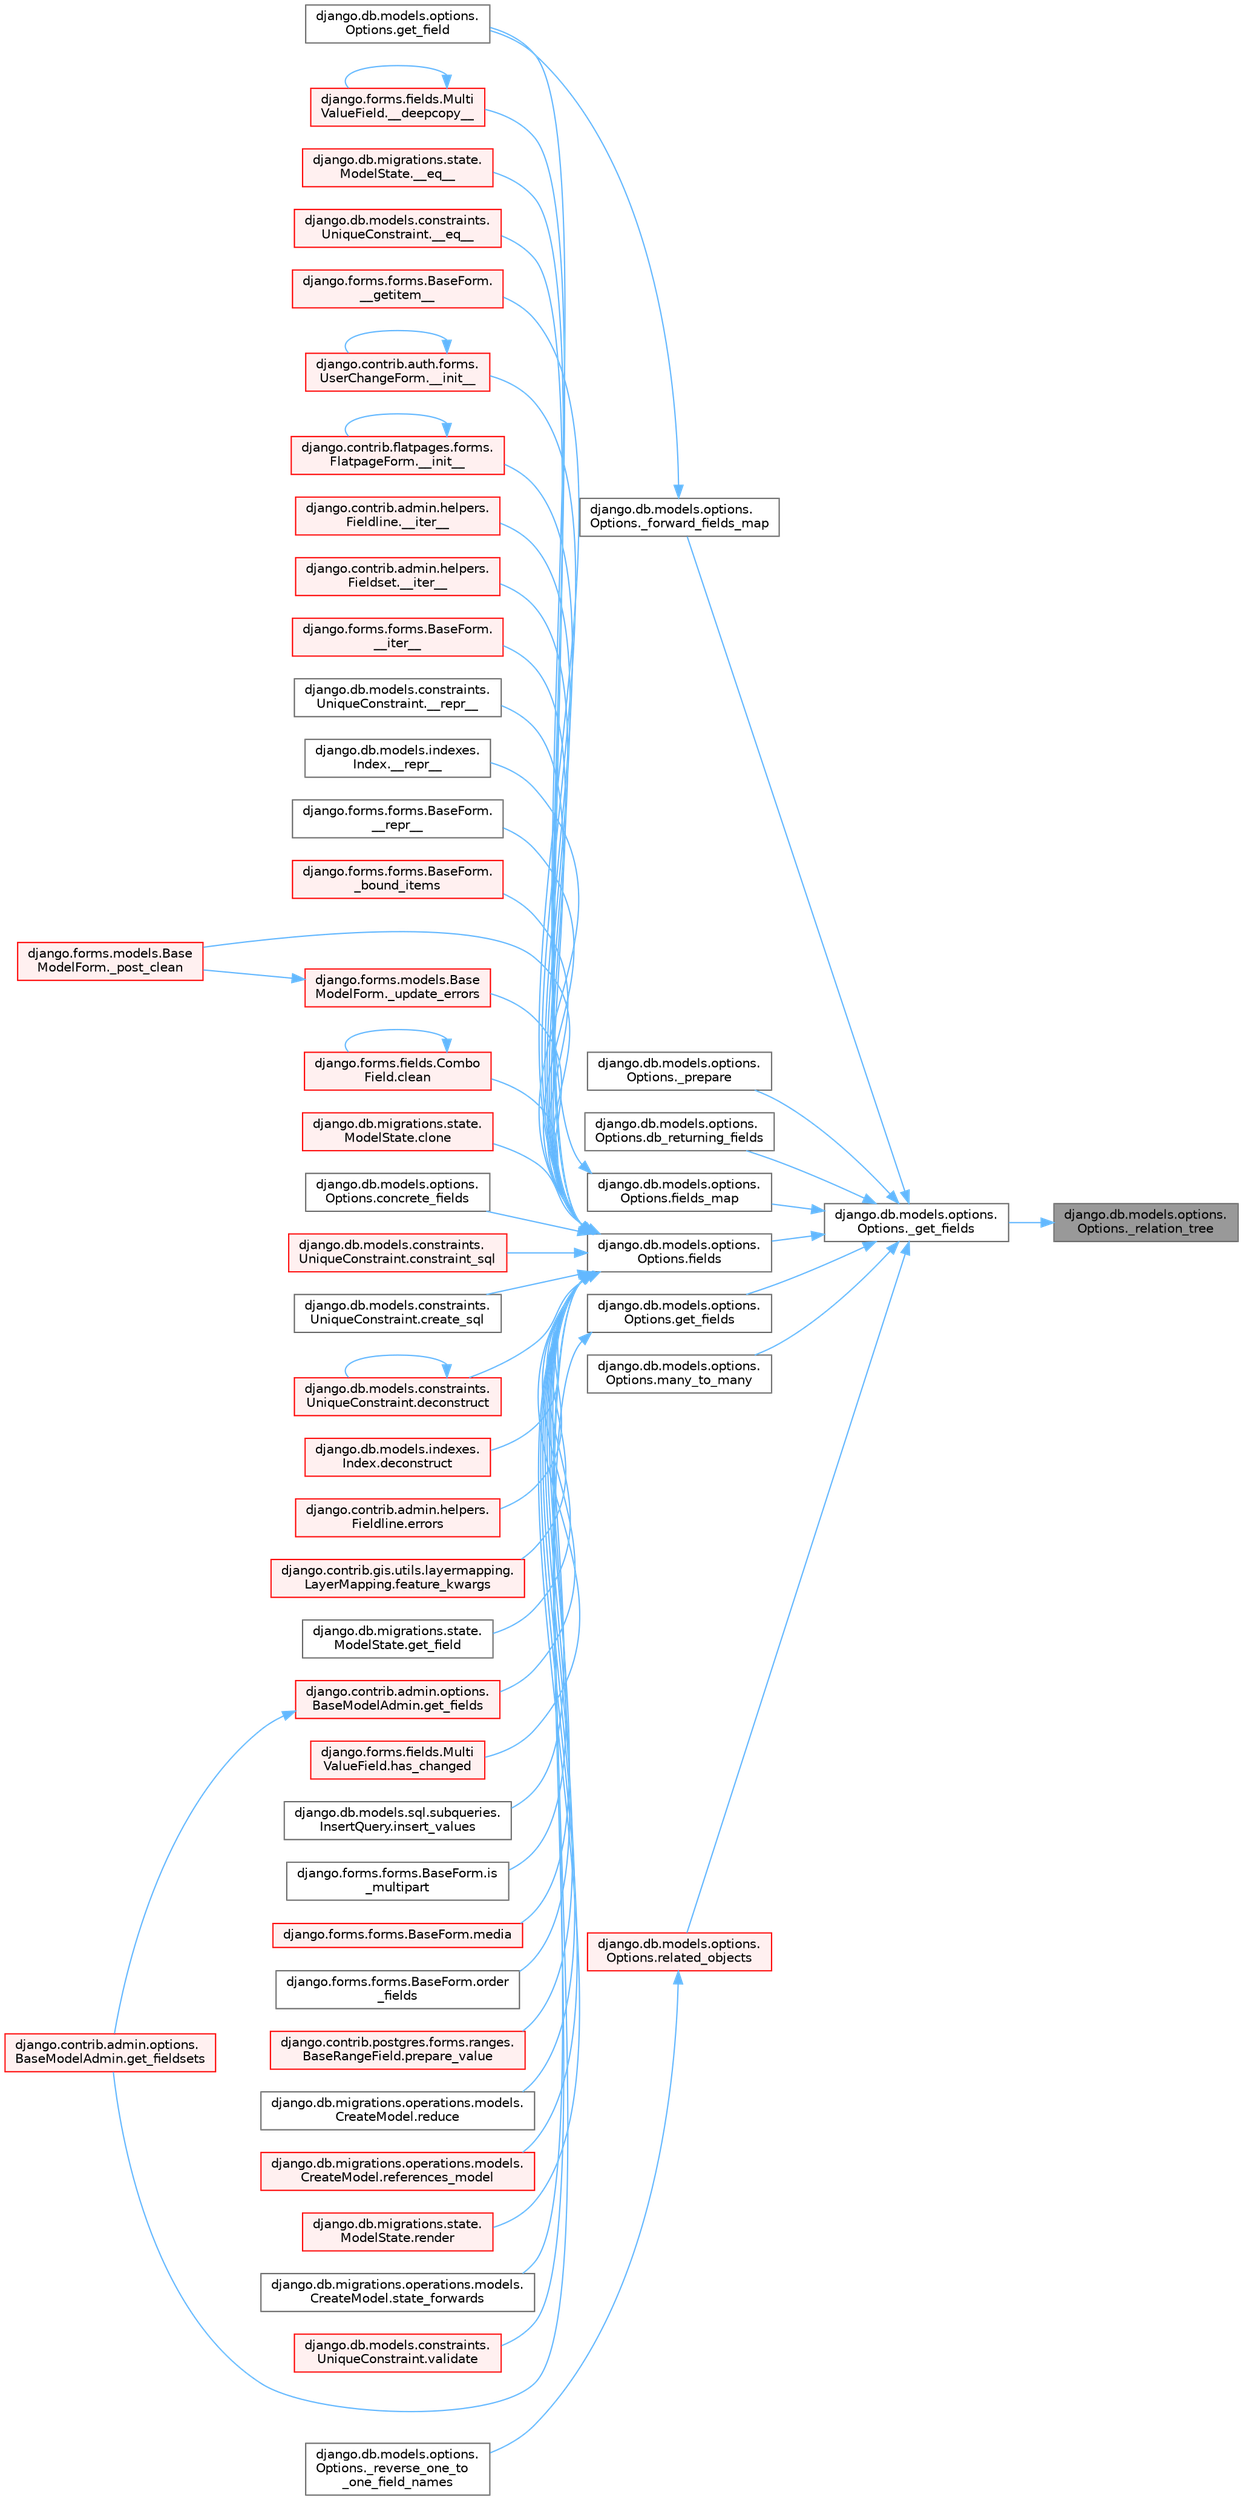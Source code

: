 digraph "django.db.models.options.Options._relation_tree"
{
 // LATEX_PDF_SIZE
  bgcolor="transparent";
  edge [fontname=Helvetica,fontsize=10,labelfontname=Helvetica,labelfontsize=10];
  node [fontname=Helvetica,fontsize=10,shape=box,height=0.2,width=0.4];
  rankdir="RL";
  Node1 [id="Node000001",label="django.db.models.options.\lOptions._relation_tree",height=0.2,width=0.4,color="gray40", fillcolor="grey60", style="filled", fontcolor="black",tooltip=" "];
  Node1 -> Node2 [id="edge1_Node000001_Node000002",dir="back",color="steelblue1",style="solid",tooltip=" "];
  Node2 [id="Node000002",label="django.db.models.options.\lOptions._get_fields",height=0.2,width=0.4,color="grey40", fillcolor="white", style="filled",URL="$classdjango_1_1db_1_1models_1_1options_1_1_options.html#adfc7204d4c77a86927ad1988009a3fd5",tooltip=" "];
  Node2 -> Node3 [id="edge2_Node000002_Node000003",dir="back",color="steelblue1",style="solid",tooltip=" "];
  Node3 [id="Node000003",label="django.db.models.options.\lOptions._forward_fields_map",height=0.2,width=0.4,color="grey40", fillcolor="white", style="filled",URL="$classdjango_1_1db_1_1models_1_1options_1_1_options.html#a005b7b1ce7e5f8babf7eb38e89c3af13",tooltip=" "];
  Node3 -> Node4 [id="edge3_Node000003_Node000004",dir="back",color="steelblue1",style="solid",tooltip=" "];
  Node4 [id="Node000004",label="django.db.models.options.\lOptions.get_field",height=0.2,width=0.4,color="grey40", fillcolor="white", style="filled",URL="$classdjango_1_1db_1_1models_1_1options_1_1_options.html#a7b29daacac0075236f1988dfe176b24d",tooltip=" "];
  Node2 -> Node5 [id="edge4_Node000002_Node000005",dir="back",color="steelblue1",style="solid",tooltip=" "];
  Node5 [id="Node000005",label="django.db.models.options.\lOptions._prepare",height=0.2,width=0.4,color="grey40", fillcolor="white", style="filled",URL="$classdjango_1_1db_1_1models_1_1options_1_1_options.html#a79eb6af7a1ca4e7e95eadf8c235af7d3",tooltip=" "];
  Node2 -> Node6 [id="edge5_Node000002_Node000006",dir="back",color="steelblue1",style="solid",tooltip=" "];
  Node6 [id="Node000006",label="django.db.models.options.\lOptions.db_returning_fields",height=0.2,width=0.4,color="grey40", fillcolor="white", style="filled",URL="$classdjango_1_1db_1_1models_1_1options_1_1_options.html#a21e33a37d6f87b0eed6a571e5e956263",tooltip=" "];
  Node2 -> Node7 [id="edge6_Node000002_Node000007",dir="back",color="steelblue1",style="solid",tooltip=" "];
  Node7 [id="Node000007",label="django.db.models.options.\lOptions.fields",height=0.2,width=0.4,color="grey40", fillcolor="white", style="filled",URL="$classdjango_1_1db_1_1models_1_1options_1_1_options.html#a6c7f47f4eb863aca3bf357275f7db3b8",tooltip=" "];
  Node7 -> Node8 [id="edge7_Node000007_Node000008",dir="back",color="steelblue1",style="solid",tooltip=" "];
  Node8 [id="Node000008",label="django.forms.fields.Multi\lValueField.__deepcopy__",height=0.2,width=0.4,color="red", fillcolor="#FFF0F0", style="filled",URL="$classdjango_1_1forms_1_1fields_1_1_multi_value_field.html#a4a0b98d1c7eaf929a4c1406db90c9195",tooltip=" "];
  Node8 -> Node8 [id="edge8_Node000008_Node000008",dir="back",color="steelblue1",style="solid",tooltip=" "];
  Node7 -> Node963 [id="edge9_Node000007_Node000963",dir="back",color="steelblue1",style="solid",tooltip=" "];
  Node963 [id="Node000963",label="django.db.migrations.state.\lModelState.__eq__",height=0.2,width=0.4,color="red", fillcolor="#FFF0F0", style="filled",URL="$classdjango_1_1db_1_1migrations_1_1state_1_1_model_state.html#ae338faa36574cfa53f86dac5ac80176d",tooltip=" "];
  Node7 -> Node451 [id="edge10_Node000007_Node000451",dir="back",color="steelblue1",style="solid",tooltip=" "];
  Node451 [id="Node000451",label="django.db.models.constraints.\lUniqueConstraint.__eq__",height=0.2,width=0.4,color="red", fillcolor="#FFF0F0", style="filled",URL="$classdjango_1_1db_1_1models_1_1constraints_1_1_unique_constraint.html#a1a877e5c6def4673a480b3fd44e3ad19",tooltip=" "];
  Node7 -> Node3186 [id="edge11_Node000007_Node003186",dir="back",color="steelblue1",style="solid",tooltip=" "];
  Node3186 [id="Node003186",label="django.forms.forms.BaseForm.\l__getitem__",height=0.2,width=0.4,color="red", fillcolor="#FFF0F0", style="filled",URL="$classdjango_1_1forms_1_1forms_1_1_base_form.html#a6ab2265215f4521871868c6087918c0a",tooltip=" "];
  Node7 -> Node3187 [id="edge12_Node000007_Node003187",dir="back",color="steelblue1",style="solid",tooltip=" "];
  Node3187 [id="Node003187",label="django.contrib.auth.forms.\lUserChangeForm.__init__",height=0.2,width=0.4,color="red", fillcolor="#FFF0F0", style="filled",URL="$classdjango_1_1contrib_1_1auth_1_1forms_1_1_user_change_form.html#a537242e789c1c51b6fab265912c093e7",tooltip=" "];
  Node3187 -> Node3187 [id="edge13_Node003187_Node003187",dir="back",color="steelblue1",style="solid",tooltip=" "];
  Node7 -> Node3188 [id="edge14_Node000007_Node003188",dir="back",color="steelblue1",style="solid",tooltip=" "];
  Node3188 [id="Node003188",label="django.contrib.flatpages.forms.\lFlatpageForm.__init__",height=0.2,width=0.4,color="red", fillcolor="#FFF0F0", style="filled",URL="$classdjango_1_1contrib_1_1flatpages_1_1forms_1_1_flatpage_form.html#a03940756fd7b38d789056a2e198344cf",tooltip=" "];
  Node3188 -> Node3188 [id="edge15_Node003188_Node003188",dir="back",color="steelblue1",style="solid",tooltip=" "];
  Node7 -> Node3189 [id="edge16_Node000007_Node003189",dir="back",color="steelblue1",style="solid",tooltip=" "];
  Node3189 [id="Node003189",label="django.contrib.admin.helpers.\lFieldline.__iter__",height=0.2,width=0.4,color="red", fillcolor="#FFF0F0", style="filled",URL="$classdjango_1_1contrib_1_1admin_1_1helpers_1_1_fieldline.html#aa5b83ac2979da848a3a5263fb6ee7ffa",tooltip=" "];
  Node7 -> Node3190 [id="edge17_Node000007_Node003190",dir="back",color="steelblue1",style="solid",tooltip=" "];
  Node3190 [id="Node003190",label="django.contrib.admin.helpers.\lFieldset.__iter__",height=0.2,width=0.4,color="red", fillcolor="#FFF0F0", style="filled",URL="$classdjango_1_1contrib_1_1admin_1_1helpers_1_1_fieldset.html#a103e536fa6514e6cbf4d362eaa76c8ac",tooltip=" "];
  Node7 -> Node3191 [id="edge18_Node000007_Node003191",dir="back",color="steelblue1",style="solid",tooltip=" "];
  Node3191 [id="Node003191",label="django.forms.forms.BaseForm.\l__iter__",height=0.2,width=0.4,color="red", fillcolor="#FFF0F0", style="filled",URL="$classdjango_1_1forms_1_1forms_1_1_base_form.html#a81c2551012184641d2f91a476c825967",tooltip=" "];
  Node7 -> Node453 [id="edge19_Node000007_Node000453",dir="back",color="steelblue1",style="solid",tooltip=" "];
  Node453 [id="Node000453",label="django.db.models.constraints.\lUniqueConstraint.__repr__",height=0.2,width=0.4,color="grey40", fillcolor="white", style="filled",URL="$classdjango_1_1db_1_1models_1_1constraints_1_1_unique_constraint.html#a182454ed288d36d2033f34e2442e63b6",tooltip=" "];
  Node7 -> Node454 [id="edge20_Node000007_Node000454",dir="back",color="steelblue1",style="solid",tooltip=" "];
  Node454 [id="Node000454",label="django.db.models.indexes.\lIndex.__repr__",height=0.2,width=0.4,color="grey40", fillcolor="white", style="filled",URL="$classdjango_1_1db_1_1models_1_1indexes_1_1_index.html#a491779817a13ed7b81a3fa01cb34b2c6",tooltip=" "];
  Node7 -> Node3192 [id="edge21_Node000007_Node003192",dir="back",color="steelblue1",style="solid",tooltip=" "];
  Node3192 [id="Node003192",label="django.forms.forms.BaseForm.\l__repr__",height=0.2,width=0.4,color="grey40", fillcolor="white", style="filled",URL="$classdjango_1_1forms_1_1forms_1_1_base_form.html#a1b6f27b24acfb1ff29323228a1d3ae7a",tooltip=" "];
  Node7 -> Node3193 [id="edge22_Node000007_Node003193",dir="back",color="steelblue1",style="solid",tooltip=" "];
  Node3193 [id="Node003193",label="django.forms.forms.BaseForm.\l_bound_items",height=0.2,width=0.4,color="red", fillcolor="#FFF0F0", style="filled",URL="$classdjango_1_1forms_1_1forms_1_1_base_form.html#a688934dfe5db00876f776b92ed8d84d8",tooltip=" "];
  Node7 -> Node126 [id="edge23_Node000007_Node000126",dir="back",color="steelblue1",style="solid",tooltip=" "];
  Node126 [id="Node000126",label="django.forms.models.Base\lModelForm._post_clean",height=0.2,width=0.4,color="red", fillcolor="#FFF0F0", style="filled",URL="$classdjango_1_1forms_1_1models_1_1_base_model_form.html#a83e1c0ea3ba97f3a496d07955d1bf124",tooltip=" "];
  Node7 -> Node3195 [id="edge24_Node000007_Node003195",dir="back",color="steelblue1",style="solid",tooltip=" "];
  Node3195 [id="Node003195",label="django.forms.models.Base\lModelForm._update_errors",height=0.2,width=0.4,color="red", fillcolor="#FFF0F0", style="filled",URL="$classdjango_1_1forms_1_1models_1_1_base_model_form.html#a75de5a1b3fc58d5f16f7f85f2ef82ab0",tooltip=" "];
  Node3195 -> Node126 [id="edge25_Node003195_Node000126",dir="back",color="steelblue1",style="solid",tooltip=" "];
  Node7 -> Node3197 [id="edge26_Node000007_Node003197",dir="back",color="steelblue1",style="solid",tooltip=" "];
  Node3197 [id="Node003197",label="django.forms.fields.Combo\lField.clean",height=0.2,width=0.4,color="red", fillcolor="#FFF0F0", style="filled",URL="$classdjango_1_1forms_1_1fields_1_1_combo_field.html#aaffcccde28ec97a13aa4205495a394f2",tooltip=" "];
  Node3197 -> Node3197 [id="edge27_Node003197_Node003197",dir="back",color="steelblue1",style="solid",tooltip=" "];
  Node7 -> Node1389 [id="edge28_Node000007_Node001389",dir="back",color="steelblue1",style="solid",tooltip=" "];
  Node1389 [id="Node001389",label="django.db.migrations.state.\lModelState.clone",height=0.2,width=0.4,color="red", fillcolor="#FFF0F0", style="filled",URL="$classdjango_1_1db_1_1migrations_1_1state_1_1_model_state.html#a8c95c79710929be2c1fe723bb3f50d43",tooltip=" "];
  Node7 -> Node3198 [id="edge29_Node000007_Node003198",dir="back",color="steelblue1",style="solid",tooltip=" "];
  Node3198 [id="Node003198",label="django.db.models.options.\lOptions.concrete_fields",height=0.2,width=0.4,color="grey40", fillcolor="white", style="filled",URL="$classdjango_1_1db_1_1models_1_1options_1_1_options.html#a1fd2eda6e6d6881e4073f0273d8d1cb4",tooltip=" "];
  Node7 -> Node460 [id="edge30_Node000007_Node000460",dir="back",color="steelblue1",style="solid",tooltip=" "];
  Node460 [id="Node000460",label="django.db.models.constraints.\lUniqueConstraint.constraint_sql",height=0.2,width=0.4,color="red", fillcolor="#FFF0F0", style="filled",URL="$classdjango_1_1db_1_1models_1_1constraints_1_1_unique_constraint.html#ad8e91d3d3fb576b5000de9908877754d",tooltip=" "];
  Node7 -> Node461 [id="edge31_Node000007_Node000461",dir="back",color="steelblue1",style="solid",tooltip=" "];
  Node461 [id="Node000461",label="django.db.models.constraints.\lUniqueConstraint.create_sql",height=0.2,width=0.4,color="grey40", fillcolor="white", style="filled",URL="$classdjango_1_1db_1_1models_1_1constraints_1_1_unique_constraint.html#ad0cc45d12329073fac8ae7b419a34cae",tooltip=" "];
  Node7 -> Node700 [id="edge32_Node000007_Node000700",dir="back",color="steelblue1",style="solid",tooltip=" "];
  Node700 [id="Node000700",label="django.db.models.constraints.\lUniqueConstraint.deconstruct",height=0.2,width=0.4,color="red", fillcolor="#FFF0F0", style="filled",URL="$classdjango_1_1db_1_1models_1_1constraints_1_1_unique_constraint.html#a79dd632a14039b180b2b909fefcfce70",tooltip=" "];
  Node700 -> Node700 [id="edge33_Node000700_Node000700",dir="back",color="steelblue1",style="solid",tooltip=" "];
  Node7 -> Node714 [id="edge34_Node000007_Node000714",dir="back",color="steelblue1",style="solid",tooltip=" "];
  Node714 [id="Node000714",label="django.db.models.indexes.\lIndex.deconstruct",height=0.2,width=0.4,color="red", fillcolor="#FFF0F0", style="filled",URL="$classdjango_1_1db_1_1models_1_1indexes_1_1_index.html#ad28ee8ce2b1da28df32f78ea1c2d9741",tooltip=" "];
  Node7 -> Node3199 [id="edge35_Node000007_Node003199",dir="back",color="steelblue1",style="solid",tooltip=" "];
  Node3199 [id="Node003199",label="django.contrib.admin.helpers.\lFieldline.errors",height=0.2,width=0.4,color="red", fillcolor="#FFF0F0", style="filled",URL="$classdjango_1_1contrib_1_1admin_1_1helpers_1_1_fieldline.html#ac0094313ce4b91212414f914a381499d",tooltip=" "];
  Node7 -> Node708 [id="edge36_Node000007_Node000708",dir="back",color="steelblue1",style="solid",tooltip=" "];
  Node708 [id="Node000708",label="django.contrib.gis.utils.layermapping.\lLayerMapping.feature_kwargs",height=0.2,width=0.4,color="red", fillcolor="#FFF0F0", style="filled",URL="$classdjango_1_1contrib_1_1gis_1_1utils_1_1layermapping_1_1_layer_mapping.html#a2e4aa507355c0e3b3da72dde9a9284b0",tooltip=" "];
  Node7 -> Node1463 [id="edge37_Node000007_Node001463",dir="back",color="steelblue1",style="solid",tooltip=" "];
  Node1463 [id="Node001463",label="django.db.migrations.state.\lModelState.get_field",height=0.2,width=0.4,color="grey40", fillcolor="white", style="filled",URL="$classdjango_1_1db_1_1migrations_1_1state_1_1_model_state.html#af21121f3674d8365918c90e93123a54a",tooltip=" "];
  Node7 -> Node1885 [id="edge38_Node000007_Node001885",dir="back",color="steelblue1",style="solid",tooltip=" "];
  Node1885 [id="Node001885",label="django.contrib.admin.options.\lBaseModelAdmin.get_fields",height=0.2,width=0.4,color="red", fillcolor="#FFF0F0", style="filled",URL="$classdjango_1_1contrib_1_1admin_1_1options_1_1_base_model_admin.html#afaa9b382fea65a4ff01bd97c33fe0c2c",tooltip=" "];
  Node1885 -> Node1886 [id="edge39_Node001885_Node001886",dir="back",color="steelblue1",style="solid",tooltip=" "];
  Node1886 [id="Node001886",label="django.contrib.admin.options.\lBaseModelAdmin.get_fieldsets",height=0.2,width=0.4,color="red", fillcolor="#FFF0F0", style="filled",URL="$classdjango_1_1contrib_1_1admin_1_1options_1_1_base_model_admin.html#ad7e239e34ac459bcbe73cc0ef014249e",tooltip=" "];
  Node7 -> Node3076 [id="edge40_Node000007_Node003076",dir="back",color="steelblue1",style="solid",tooltip=" "];
  Node3076 [id="Node003076",label="django.forms.fields.Multi\lValueField.has_changed",height=0.2,width=0.4,color="red", fillcolor="#FFF0F0", style="filled",URL="$classdjango_1_1forms_1_1fields_1_1_multi_value_field.html#a76f87a9e746141a6981960d99e04e6b3",tooltip=" "];
  Node7 -> Node3200 [id="edge41_Node000007_Node003200",dir="back",color="steelblue1",style="solid",tooltip=" "];
  Node3200 [id="Node003200",label="django.db.models.sql.subqueries.\lInsertQuery.insert_values",height=0.2,width=0.4,color="grey40", fillcolor="white", style="filled",URL="$classdjango_1_1db_1_1models_1_1sql_1_1subqueries_1_1_insert_query.html#ac11bbd0acedb83a5cd9812c2e05489ba",tooltip=" "];
  Node7 -> Node3201 [id="edge42_Node000007_Node003201",dir="back",color="steelblue1",style="solid",tooltip=" "];
  Node3201 [id="Node003201",label="django.forms.forms.BaseForm.is\l_multipart",height=0.2,width=0.4,color="grey40", fillcolor="white", style="filled",URL="$classdjango_1_1forms_1_1forms_1_1_base_form.html#aa2e60c80f27b8df9d98aaef1c4ad4ad3",tooltip=" "];
  Node7 -> Node3202 [id="edge43_Node000007_Node003202",dir="back",color="steelblue1",style="solid",tooltip=" "];
  Node3202 [id="Node003202",label="django.forms.forms.BaseForm.media",height=0.2,width=0.4,color="red", fillcolor="#FFF0F0", style="filled",URL="$classdjango_1_1forms_1_1forms_1_1_base_form.html#a727fc1f6bb2f5b56c9ca4b9a7c809753",tooltip=" "];
  Node7 -> Node3203 [id="edge44_Node000007_Node003203",dir="back",color="steelblue1",style="solid",tooltip=" "];
  Node3203 [id="Node003203",label="django.forms.forms.BaseForm.order\l_fields",height=0.2,width=0.4,color="grey40", fillcolor="white", style="filled",URL="$classdjango_1_1forms_1_1forms_1_1_base_form.html#a594951d42049f003abb79ffa48c9e1c1",tooltip=" "];
  Node7 -> Node3204 [id="edge45_Node000007_Node003204",dir="back",color="steelblue1",style="solid",tooltip=" "];
  Node3204 [id="Node003204",label="django.contrib.postgres.forms.ranges.\lBaseRangeField.prepare_value",height=0.2,width=0.4,color="red", fillcolor="#FFF0F0", style="filled",URL="$classdjango_1_1contrib_1_1postgres_1_1forms_1_1ranges_1_1_base_range_field.html#a75c1d2b90673f73a6b8128569ef284a0",tooltip=" "];
  Node7 -> Node1483 [id="edge46_Node000007_Node001483",dir="back",color="steelblue1",style="solid",tooltip=" "];
  Node1483 [id="Node001483",label="django.db.migrations.operations.models.\lCreateModel.reduce",height=0.2,width=0.4,color="grey40", fillcolor="white", style="filled",URL="$classdjango_1_1db_1_1migrations_1_1operations_1_1models_1_1_create_model.html#ac51ea915099a1341c10910f46b685309",tooltip=" "];
  Node7 -> Node2082 [id="edge47_Node000007_Node002082",dir="back",color="steelblue1",style="solid",tooltip=" "];
  Node2082 [id="Node002082",label="django.db.migrations.operations.models.\lCreateModel.references_model",height=0.2,width=0.4,color="red", fillcolor="#FFF0F0", style="filled",URL="$classdjango_1_1db_1_1migrations_1_1operations_1_1models_1_1_create_model.html#ab5bfedbb6b71da3462502ab109401bd0",tooltip=" "];
  Node7 -> Node1484 [id="edge48_Node000007_Node001484",dir="back",color="steelblue1",style="solid",tooltip=" "];
  Node1484 [id="Node001484",label="django.db.migrations.state.\lModelState.render",height=0.2,width=0.4,color="red", fillcolor="#FFF0F0", style="filled",URL="$classdjango_1_1db_1_1migrations_1_1state_1_1_model_state.html#abcfccbe8ebf6564386ec6908b6bc3178",tooltip=" "];
  Node7 -> Node1487 [id="edge49_Node000007_Node001487",dir="back",color="steelblue1",style="solid",tooltip=" "];
  Node1487 [id="Node001487",label="django.db.migrations.operations.models.\lCreateModel.state_forwards",height=0.2,width=0.4,color="grey40", fillcolor="white", style="filled",URL="$classdjango_1_1db_1_1migrations_1_1operations_1_1models_1_1_create_model.html#a3d014a7e28652503662755e558b66ba9",tooltip=" "];
  Node7 -> Node1865 [id="edge50_Node000007_Node001865",dir="back",color="steelblue1",style="solid",tooltip=" "];
  Node1865 [id="Node001865",label="django.db.models.constraints.\lUniqueConstraint.validate",height=0.2,width=0.4,color="red", fillcolor="#FFF0F0", style="filled",URL="$classdjango_1_1db_1_1models_1_1constraints_1_1_unique_constraint.html#a7a56603716be4edc47968b95e544f6ce",tooltip=" "];
  Node2 -> Node3205 [id="edge51_Node000002_Node003205",dir="back",color="steelblue1",style="solid",tooltip=" "];
  Node3205 [id="Node003205",label="django.db.models.options.\lOptions.fields_map",height=0.2,width=0.4,color="grey40", fillcolor="white", style="filled",URL="$classdjango_1_1db_1_1models_1_1options_1_1_options.html#a91a368ad3cb7ce85c2fa255033fd1ed0",tooltip=" "];
  Node3205 -> Node4 [id="edge52_Node003205_Node000004",dir="back",color="steelblue1",style="solid",tooltip=" "];
  Node2 -> Node3206 [id="edge53_Node000002_Node003206",dir="back",color="steelblue1",style="solid",tooltip=" "];
  Node3206 [id="Node003206",label="django.db.models.options.\lOptions.get_fields",height=0.2,width=0.4,color="grey40", fillcolor="white", style="filled",URL="$classdjango_1_1db_1_1models_1_1options_1_1_options.html#a2de579a9e9c1d42ebaef836dfeb06558",tooltip=" "];
  Node3206 -> Node1886 [id="edge54_Node003206_Node001886",dir="back",color="steelblue1",style="solid",tooltip=" "];
  Node2 -> Node3207 [id="edge55_Node000002_Node003207",dir="back",color="steelblue1",style="solid",tooltip=" "];
  Node3207 [id="Node003207",label="django.db.models.options.\lOptions.many_to_many",height=0.2,width=0.4,color="grey40", fillcolor="white", style="filled",URL="$classdjango_1_1db_1_1models_1_1options_1_1_options.html#af11cc6b9374868e6b760cf4e950b02bf",tooltip=" "];
  Node2 -> Node3208 [id="edge56_Node000002_Node003208",dir="back",color="steelblue1",style="solid",tooltip=" "];
  Node3208 [id="Node003208",label="django.db.models.options.\lOptions.related_objects",height=0.2,width=0.4,color="red", fillcolor="#FFF0F0", style="filled",URL="$classdjango_1_1db_1_1models_1_1options_1_1_options.html#af149006036234248a5eabd7945756b40",tooltip=" "];
  Node3208 -> Node3209 [id="edge57_Node003208_Node003209",dir="back",color="steelblue1",style="solid",tooltip=" "];
  Node3209 [id="Node003209",label="django.db.models.options.\lOptions._reverse_one_to\l_one_field_names",height=0.2,width=0.4,color="grey40", fillcolor="white", style="filled",URL="$classdjango_1_1db_1_1models_1_1options_1_1_options.html#ae773589ac8f452457a2b9d2d85227cf8",tooltip=" "];
}
